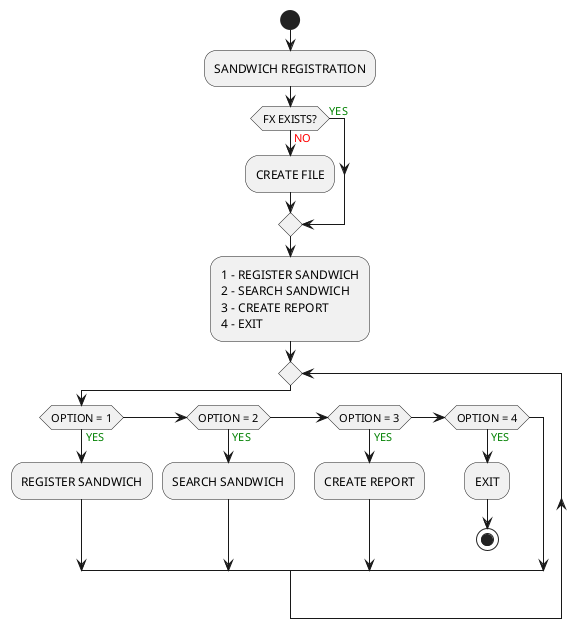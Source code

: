 @startuml
START 
:SANDWICH REGISTRATION;
IF (FX EXISTS?) THEN (<COLOR:RED>NO)
    :CREATE FILE;
ELSE (<COLOR:GREEN>YES)
ENDIF
:1 - REGISTER SANDWICH
2 - SEARCH SANDWICH
3 - CREATE REPORT
4 - EXIT;
REPEAT
IF (OPTION = 1) THEN (<COLOR:GREEN>YES)
    :REGISTER SANDWICH;
    ELSEIF (OPTION = 2) THEN (<COLOR:GREEN>YES)
        :SEARCH SANDWICH;
    ELSEIF (OPTION = 3) THEN (<COLOR:GREEN>YES)
        :CREATE REPORT; 
    ELSEIF (OPTION = 4) THEN (<COLOR:GREEN>YES)
        :EXIT;
        STOP
    ELSE
ENDIF
@enduml
